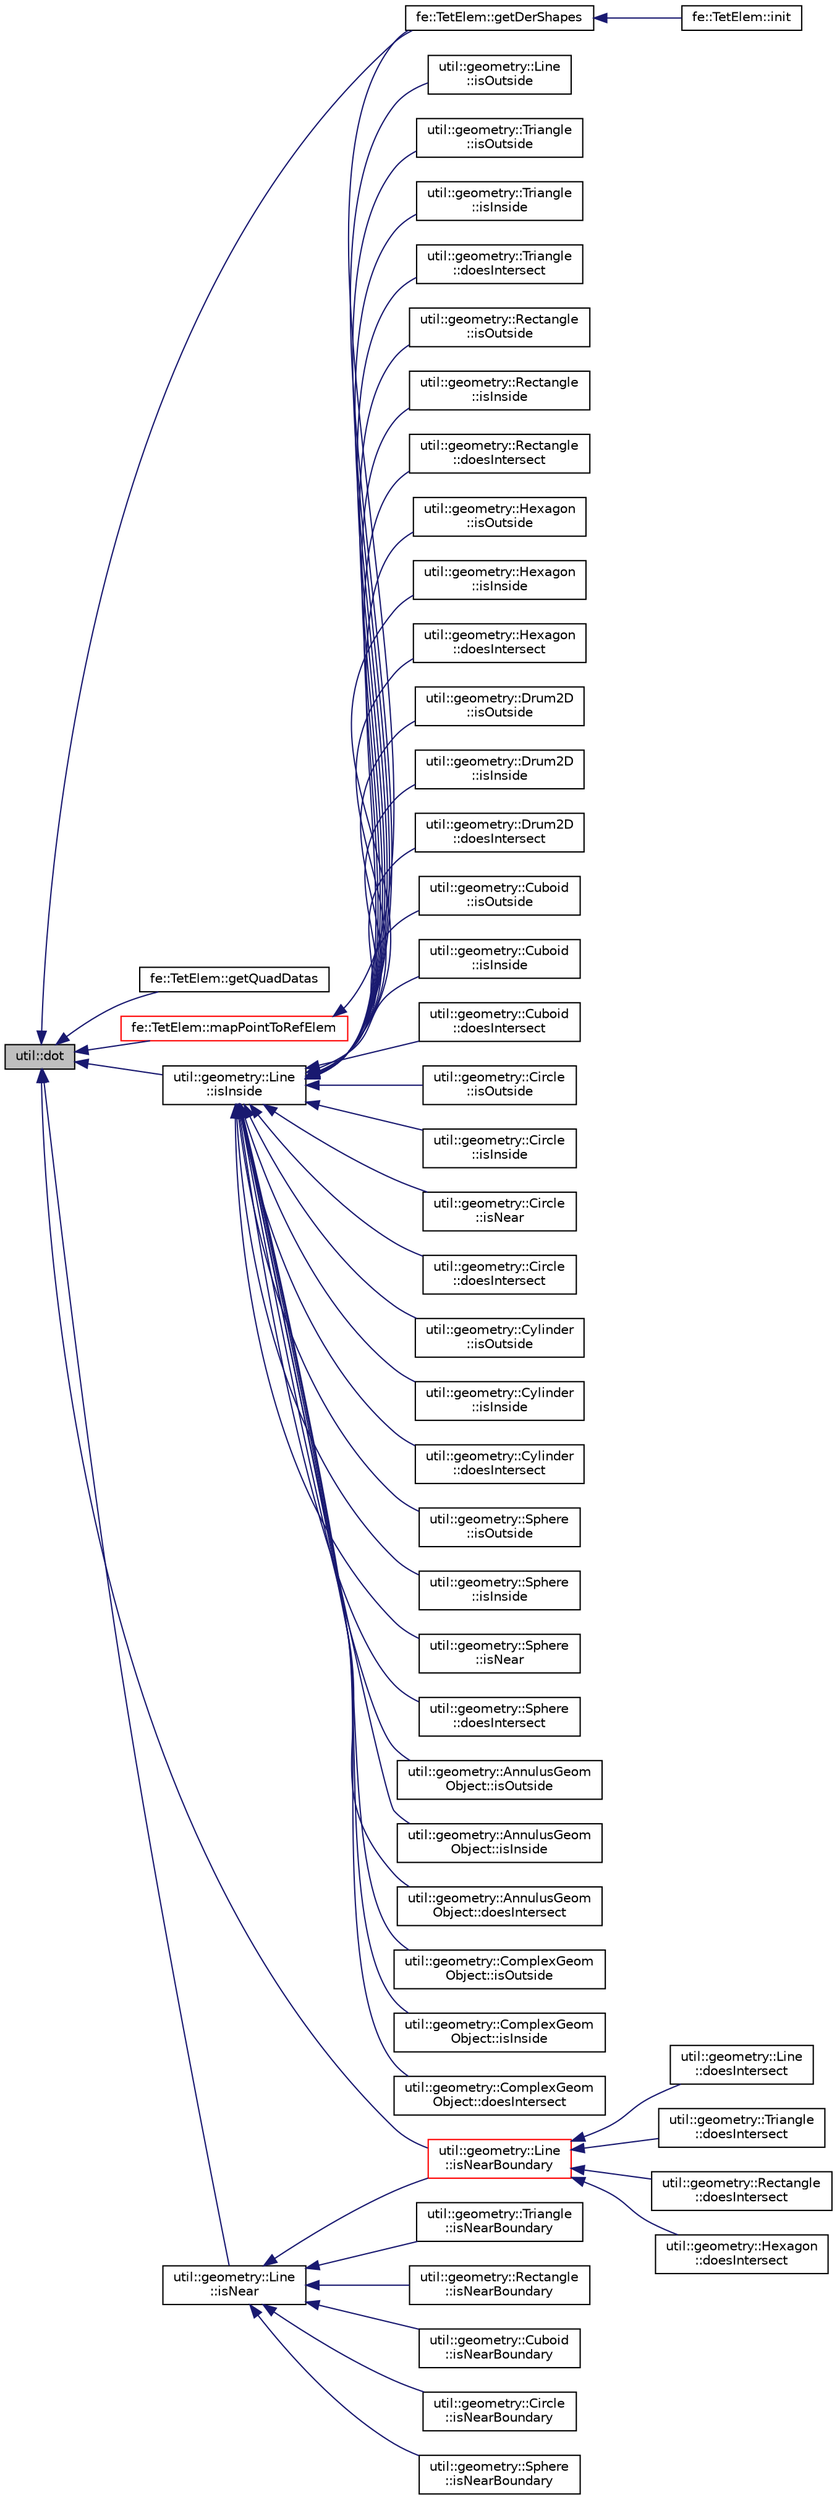 digraph "util::dot"
{
  edge [fontname="Helvetica",fontsize="10",labelfontname="Helvetica",labelfontsize="10"];
  node [fontname="Helvetica",fontsize="10",shape=record];
  rankdir="LR";
  Node152 [label="util::dot",height=0.2,width=0.4,color="black", fillcolor="grey75", style="filled", fontcolor="black"];
  Node152 -> Node153 [dir="back",color="midnightblue",fontsize="10",style="solid",fontname="Helvetica"];
  Node153 [label="fe::TetElem::getDerShapes",height=0.2,width=0.4,color="black", fillcolor="white", style="filled",URL="$classfe_1_1TetElem.html#a093bba69d7db17b0e5dcc7a8f00fb268",tooltip="Returns the values of derivative of shape function at point p. "];
  Node153 -> Node154 [dir="back",color="midnightblue",fontsize="10",style="solid",fontname="Helvetica"];
  Node154 [label="fe::TetElem::init",height=0.2,width=0.4,color="black", fillcolor="white", style="filled",URL="$classfe_1_1TetElem.html#a03cc619867e61ea3be3348f3d98c48cb",tooltip="Compute the quadrature points for triangle element. "];
  Node152 -> Node155 [dir="back",color="midnightblue",fontsize="10",style="solid",fontname="Helvetica"];
  Node155 [label="fe::TetElem::getQuadDatas",height=0.2,width=0.4,color="black", fillcolor="white", style="filled",URL="$classfe_1_1TetElem.html#a1e53cb40204c661265b6780d4c9c688a",tooltip="Get vector of quadrature data. "];
  Node152 -> Node156 [dir="back",color="midnightblue",fontsize="10",style="solid",fontname="Helvetica"];
  Node156 [label="util::geometry::Line\l::isInside",height=0.2,width=0.4,color="black", fillcolor="white", style="filled",URL="$classutil_1_1geometry_1_1Line.html#af3222bd1791a4d8fa102f4096dc2ca3c",tooltip="Checks if point is inside this object. "];
  Node156 -> Node157 [dir="back",color="midnightblue",fontsize="10",style="solid",fontname="Helvetica"];
  Node157 [label="util::geometry::Line\l::isOutside",height=0.2,width=0.4,color="black", fillcolor="white", style="filled",URL="$classutil_1_1geometry_1_1Line.html#a7fb9c5048a16cae3195048b32eb182d6",tooltip="Checks if point is outside of this object. "];
  Node156 -> Node158 [dir="back",color="midnightblue",fontsize="10",style="solid",fontname="Helvetica"];
  Node158 [label="util::geometry::Triangle\l::isOutside",height=0.2,width=0.4,color="black", fillcolor="white", style="filled",URL="$classutil_1_1geometry_1_1Triangle.html#a36c6c6bee6c0f5d7ba5e8db839fdeae6",tooltip="Checks if point is outside of this object. "];
  Node156 -> Node159 [dir="back",color="midnightblue",fontsize="10",style="solid",fontname="Helvetica"];
  Node159 [label="util::geometry::Triangle\l::isInside",height=0.2,width=0.4,color="black", fillcolor="white", style="filled",URL="$classutil_1_1geometry_1_1Triangle.html#a657a6acda31803b615f7cbe8c9dbca75",tooltip="Checks if box is completely inside. "];
  Node156 -> Node160 [dir="back",color="midnightblue",fontsize="10",style="solid",fontname="Helvetica"];
  Node160 [label="util::geometry::Triangle\l::doesIntersect",height=0.2,width=0.4,color="black", fillcolor="white", style="filled",URL="$classutil_1_1geometry_1_1Triangle.html#ab336b566e145a206185bf467ceb6ee4b",tooltip="Checks if box intersects this object. "];
  Node156 -> Node161 [dir="back",color="midnightblue",fontsize="10",style="solid",fontname="Helvetica"];
  Node161 [label="util::geometry::Rectangle\l::isOutside",height=0.2,width=0.4,color="black", fillcolor="white", style="filled",URL="$classutil_1_1geometry_1_1Rectangle.html#a8954847c9b4525d75a3e46c9e4688b5f",tooltip="Checks if point is outside of this object. "];
  Node156 -> Node162 [dir="back",color="midnightblue",fontsize="10",style="solid",fontname="Helvetica"];
  Node162 [label="util::geometry::Rectangle\l::isInside",height=0.2,width=0.4,color="black", fillcolor="white", style="filled",URL="$classutil_1_1geometry_1_1Rectangle.html#a75c59ae79702a69b68bb9a77a6c3d228",tooltip="Checks if box is completely inside. "];
  Node156 -> Node163 [dir="back",color="midnightblue",fontsize="10",style="solid",fontname="Helvetica"];
  Node163 [label="util::geometry::Rectangle\l::doesIntersect",height=0.2,width=0.4,color="black", fillcolor="white", style="filled",URL="$classutil_1_1geometry_1_1Rectangle.html#a724fa34b45f8754fde600ab3d9df8e0e",tooltip="Checks if box intersects this object. "];
  Node156 -> Node164 [dir="back",color="midnightblue",fontsize="10",style="solid",fontname="Helvetica"];
  Node164 [label="util::geometry::Hexagon\l::isOutside",height=0.2,width=0.4,color="black", fillcolor="white", style="filled",URL="$classutil_1_1geometry_1_1Hexagon.html#ad423a7602aaac6b4bcd5b0dbb79bc5a6",tooltip="Checks if point is outside of this object. "];
  Node156 -> Node165 [dir="back",color="midnightblue",fontsize="10",style="solid",fontname="Helvetica"];
  Node165 [label="util::geometry::Hexagon\l::isInside",height=0.2,width=0.4,color="black", fillcolor="white", style="filled",URL="$classutil_1_1geometry_1_1Hexagon.html#a090774f7ef43cd9cad2d70008aa0882f",tooltip="Checks if box is completely inside. "];
  Node156 -> Node166 [dir="back",color="midnightblue",fontsize="10",style="solid",fontname="Helvetica"];
  Node166 [label="util::geometry::Hexagon\l::doesIntersect",height=0.2,width=0.4,color="black", fillcolor="white", style="filled",URL="$classutil_1_1geometry_1_1Hexagon.html#a2f1cf0bef5883401f5b63a517168ffa6",tooltip="Checks if box intersects this object. "];
  Node156 -> Node167 [dir="back",color="midnightblue",fontsize="10",style="solid",fontname="Helvetica"];
  Node167 [label="util::geometry::Drum2D\l::isOutside",height=0.2,width=0.4,color="black", fillcolor="white", style="filled",URL="$classutil_1_1geometry_1_1Drum2D.html#a754a3f573359e988272e65109393f5bf",tooltip="Checks if point is outside of this object. "];
  Node156 -> Node168 [dir="back",color="midnightblue",fontsize="10",style="solid",fontname="Helvetica"];
  Node168 [label="util::geometry::Drum2D\l::isInside",height=0.2,width=0.4,color="black", fillcolor="white", style="filled",URL="$classutil_1_1geometry_1_1Drum2D.html#aa093f77301f351236427249fab32a4d5",tooltip="Checks if box is completely inside. "];
  Node156 -> Node169 [dir="back",color="midnightblue",fontsize="10",style="solid",fontname="Helvetica"];
  Node169 [label="util::geometry::Drum2D\l::doesIntersect",height=0.2,width=0.4,color="black", fillcolor="white", style="filled",URL="$classutil_1_1geometry_1_1Drum2D.html#a2a0fe6b9a648b051ddadb3dc4dd82cef",tooltip="Checks if box intersects this object. "];
  Node156 -> Node170 [dir="back",color="midnightblue",fontsize="10",style="solid",fontname="Helvetica"];
  Node170 [label="util::geometry::Cuboid\l::isOutside",height=0.2,width=0.4,color="black", fillcolor="white", style="filled",URL="$classutil_1_1geometry_1_1Cuboid.html#a08ee69ee9debe2e60ea2b0bf33015a21",tooltip="Checks if point is outside of this object. "];
  Node156 -> Node171 [dir="back",color="midnightblue",fontsize="10",style="solid",fontname="Helvetica"];
  Node171 [label="util::geometry::Cuboid\l::isInside",height=0.2,width=0.4,color="black", fillcolor="white", style="filled",URL="$classutil_1_1geometry_1_1Cuboid.html#aabfb6fb8ce91e729d9d009ebbb6efd18",tooltip="Checks if box is completely inside. "];
  Node156 -> Node172 [dir="back",color="midnightblue",fontsize="10",style="solid",fontname="Helvetica"];
  Node172 [label="util::geometry::Cuboid\l::doesIntersect",height=0.2,width=0.4,color="black", fillcolor="white", style="filled",URL="$classutil_1_1geometry_1_1Cuboid.html#a3c5ba8f887168ff7b4744323ae43f98a",tooltip="Checks if box intersects this object. "];
  Node156 -> Node173 [dir="back",color="midnightblue",fontsize="10",style="solid",fontname="Helvetica"];
  Node173 [label="util::geometry::Circle\l::isOutside",height=0.2,width=0.4,color="black", fillcolor="white", style="filled",URL="$classutil_1_1geometry_1_1Circle.html#a723c5c94007e544ef66879df73688940",tooltip="Checks if point is outside of this object. "];
  Node156 -> Node174 [dir="back",color="midnightblue",fontsize="10",style="solid",fontname="Helvetica"];
  Node174 [label="util::geometry::Circle\l::isInside",height=0.2,width=0.4,color="black", fillcolor="white", style="filled",URL="$classutil_1_1geometry_1_1Circle.html#aa862c874bf925581bdc810a461b3c50e",tooltip="Checks if box is completely inside. "];
  Node156 -> Node175 [dir="back",color="midnightblue",fontsize="10",style="solid",fontname="Helvetica"];
  Node175 [label="util::geometry::Circle\l::isNear",height=0.2,width=0.4,color="black", fillcolor="white", style="filled",URL="$classutil_1_1geometry_1_1Circle.html#a26974c271cfd557a362709cfadca18a4",tooltip="Checks if box is within given distance of this object. "];
  Node156 -> Node176 [dir="back",color="midnightblue",fontsize="10",style="solid",fontname="Helvetica"];
  Node176 [label="util::geometry::Circle\l::doesIntersect",height=0.2,width=0.4,color="black", fillcolor="white", style="filled",URL="$classutil_1_1geometry_1_1Circle.html#adbc338349dd5a7b81f7761055a19106e",tooltip="Checks if box intersects this object. "];
  Node156 -> Node177 [dir="back",color="midnightblue",fontsize="10",style="solid",fontname="Helvetica"];
  Node177 [label="util::geometry::Cylinder\l::isOutside",height=0.2,width=0.4,color="black", fillcolor="white", style="filled",URL="$classutil_1_1geometry_1_1Cylinder.html#a8bb8051ee06a341422c826d6710c6b38",tooltip="Checks if point is outside of this object. "];
  Node156 -> Node178 [dir="back",color="midnightblue",fontsize="10",style="solid",fontname="Helvetica"];
  Node178 [label="util::geometry::Cylinder\l::isInside",height=0.2,width=0.4,color="black", fillcolor="white", style="filled",URL="$classutil_1_1geometry_1_1Cylinder.html#a479419fd2f08bcd66f3a226ae3a050d3",tooltip="Checks if box is completely inside. "];
  Node156 -> Node179 [dir="back",color="midnightblue",fontsize="10",style="solid",fontname="Helvetica"];
  Node179 [label="util::geometry::Cylinder\l::doesIntersect",height=0.2,width=0.4,color="black", fillcolor="white", style="filled",URL="$classutil_1_1geometry_1_1Cylinder.html#af0d78ed9af0e4513a4e2cf96862ef232",tooltip="Checks if box intersects this object. "];
  Node156 -> Node180 [dir="back",color="midnightblue",fontsize="10",style="solid",fontname="Helvetica"];
  Node180 [label="util::geometry::Sphere\l::isOutside",height=0.2,width=0.4,color="black", fillcolor="white", style="filled",URL="$classutil_1_1geometry_1_1Sphere.html#a57d9cde6989f49359e6301793c59a1c0",tooltip="Checks if point is outside of this object. "];
  Node156 -> Node181 [dir="back",color="midnightblue",fontsize="10",style="solid",fontname="Helvetica"];
  Node181 [label="util::geometry::Sphere\l::isInside",height=0.2,width=0.4,color="black", fillcolor="white", style="filled",URL="$classutil_1_1geometry_1_1Sphere.html#a5109af3cdcaa98e879be6e79a51f7278",tooltip="Checks if box is completely inside. "];
  Node156 -> Node182 [dir="back",color="midnightblue",fontsize="10",style="solid",fontname="Helvetica"];
  Node182 [label="util::geometry::Sphere\l::isNear",height=0.2,width=0.4,color="black", fillcolor="white", style="filled",URL="$classutil_1_1geometry_1_1Sphere.html#af568776ec54d2ef7c99af31851ce0107",tooltip="Checks if box is within given distance of this object. "];
  Node156 -> Node183 [dir="back",color="midnightblue",fontsize="10",style="solid",fontname="Helvetica"];
  Node183 [label="util::geometry::Sphere\l::doesIntersect",height=0.2,width=0.4,color="black", fillcolor="white", style="filled",URL="$classutil_1_1geometry_1_1Sphere.html#a9a2f43face7b6ea785ae009527d49a3d",tooltip="Checks if box intersects this object. "];
  Node156 -> Node184 [dir="back",color="midnightblue",fontsize="10",style="solid",fontname="Helvetica"];
  Node184 [label="util::geometry::AnnulusGeom\lObject::isOutside",height=0.2,width=0.4,color="black", fillcolor="white", style="filled",URL="$classutil_1_1geometry_1_1AnnulusGeomObject.html#abf4376e5101ed6a016f0e3034f3c7d7a",tooltip="Checks if point is outside of this object. "];
  Node156 -> Node185 [dir="back",color="midnightblue",fontsize="10",style="solid",fontname="Helvetica"];
  Node185 [label="util::geometry::AnnulusGeom\lObject::isInside",height=0.2,width=0.4,color="black", fillcolor="white", style="filled",URL="$classutil_1_1geometry_1_1AnnulusGeomObject.html#a49d30c1b21a8f859a44fa72fd7c1efda",tooltip="Checks if box is completely inside. "];
  Node156 -> Node186 [dir="back",color="midnightblue",fontsize="10",style="solid",fontname="Helvetica"];
  Node186 [label="util::geometry::AnnulusGeom\lObject::doesIntersect",height=0.2,width=0.4,color="black", fillcolor="white", style="filled",URL="$classutil_1_1geometry_1_1AnnulusGeomObject.html#a28f16ee14996fe9579a2aa05ad62f09d",tooltip="Checks if box intersects this object. "];
  Node156 -> Node187 [dir="back",color="midnightblue",fontsize="10",style="solid",fontname="Helvetica"];
  Node187 [label="util::geometry::ComplexGeom\lObject::isOutside",height=0.2,width=0.4,color="black", fillcolor="white", style="filled",URL="$classutil_1_1geometry_1_1ComplexGeomObject.html#a2bfb26970ad59f9d7234f7e9bc684fdc",tooltip="Checks if point is outside of this object. "];
  Node156 -> Node188 [dir="back",color="midnightblue",fontsize="10",style="solid",fontname="Helvetica"];
  Node188 [label="util::geometry::ComplexGeom\lObject::isInside",height=0.2,width=0.4,color="black", fillcolor="white", style="filled",URL="$classutil_1_1geometry_1_1ComplexGeomObject.html#a571648b966d735daba34f56f772e930d",tooltip="Checks if box is completely inside. "];
  Node156 -> Node189 [dir="back",color="midnightblue",fontsize="10",style="solid",fontname="Helvetica"];
  Node189 [label="util::geometry::ComplexGeom\lObject::doesIntersect",height=0.2,width=0.4,color="black", fillcolor="white", style="filled",URL="$classutil_1_1geometry_1_1ComplexGeomObject.html#a98eb3e920ddff46b4913cfcdce1f96e6",tooltip="Checks if box intersects this object. "];
  Node152 -> Node190 [dir="back",color="midnightblue",fontsize="10",style="solid",fontname="Helvetica"];
  Node190 [label="util::geometry::Line\l::isNear",height=0.2,width=0.4,color="black", fillcolor="white", style="filled",URL="$classutil_1_1geometry_1_1Line.html#a7c3409e5d8a1025bdbf72d664ded6d03",tooltip="Checks if point is within given distance of this object. "];
  Node190 -> Node191 [dir="back",color="midnightblue",fontsize="10",style="solid",fontname="Helvetica"];
  Node191 [label="util::geometry::Line\l::isNearBoundary",height=0.2,width=0.4,color="red", fillcolor="white", style="filled",URL="$classutil_1_1geometry_1_1Line.html#a3eca2640ef36978ada44a3bb2926a56d",tooltip="Checks if point is within given distance of this object. "];
  Node191 -> Node192 [dir="back",color="midnightblue",fontsize="10",style="solid",fontname="Helvetica"];
  Node192 [label="util::geometry::Line\l::doesIntersect",height=0.2,width=0.4,color="black", fillcolor="white", style="filled",URL="$classutil_1_1geometry_1_1Line.html#af3f54529ec0d95832f2c42702d36e592",tooltip="Checks if point lies exactly on the boundary. "];
  Node191 -> Node193 [dir="back",color="midnightblue",fontsize="10",style="solid",fontname="Helvetica"];
  Node193 [label="util::geometry::Triangle\l::doesIntersect",height=0.2,width=0.4,color="black", fillcolor="white", style="filled",URL="$classutil_1_1geometry_1_1Triangle.html#afe163c48422ea328a60a5f24800106d7",tooltip="Checks if point lies exactly on the boundary. "];
  Node191 -> Node194 [dir="back",color="midnightblue",fontsize="10",style="solid",fontname="Helvetica"];
  Node194 [label="util::geometry::Rectangle\l::doesIntersect",height=0.2,width=0.4,color="black", fillcolor="white", style="filled",URL="$classutil_1_1geometry_1_1Rectangle.html#ae3efcb7a2461c14acadee84e1a808f0d",tooltip="Checks if point lies exactly on the boundary. "];
  Node191 -> Node195 [dir="back",color="midnightblue",fontsize="10",style="solid",fontname="Helvetica"];
  Node195 [label="util::geometry::Hexagon\l::doesIntersect",height=0.2,width=0.4,color="black", fillcolor="white", style="filled",URL="$classutil_1_1geometry_1_1Hexagon.html#a50a2b3aef62673ab053ecc36c3f6e8d1",tooltip="Checks if point lies exactly on the boundary. "];
  Node190 -> Node203 [dir="back",color="midnightblue",fontsize="10",style="solid",fontname="Helvetica"];
  Node203 [label="util::geometry::Triangle\l::isNearBoundary",height=0.2,width=0.4,color="black", fillcolor="white", style="filled",URL="$classutil_1_1geometry_1_1Triangle.html#acb456b295759ed55756a75b3530b21ee",tooltip="Checks if point is within given distance of this object. "];
  Node190 -> Node204 [dir="back",color="midnightblue",fontsize="10",style="solid",fontname="Helvetica"];
  Node204 [label="util::geometry::Rectangle\l::isNearBoundary",height=0.2,width=0.4,color="black", fillcolor="white", style="filled",URL="$classutil_1_1geometry_1_1Rectangle.html#a0215c1b51031c4255eb3bd13d22a5a84",tooltip="Checks if point is within given distance of this object. "];
  Node190 -> Node205 [dir="back",color="midnightblue",fontsize="10",style="solid",fontname="Helvetica"];
  Node205 [label="util::geometry::Cuboid\l::isNearBoundary",height=0.2,width=0.4,color="black", fillcolor="white", style="filled",URL="$classutil_1_1geometry_1_1Cuboid.html#af789d5a0778714f519224e3910c6a51f",tooltip="Checks if point is within given distance of this object. "];
  Node190 -> Node206 [dir="back",color="midnightblue",fontsize="10",style="solid",fontname="Helvetica"];
  Node206 [label="util::geometry::Circle\l::isNearBoundary",height=0.2,width=0.4,color="black", fillcolor="white", style="filled",URL="$classutil_1_1geometry_1_1Circle.html#ae0ab3701d36bc96a23f858427445c773",tooltip="Checks if point is within given distance of this object. "];
  Node190 -> Node207 [dir="back",color="midnightblue",fontsize="10",style="solid",fontname="Helvetica"];
  Node207 [label="util::geometry::Sphere\l::isNearBoundary",height=0.2,width=0.4,color="black", fillcolor="white", style="filled",URL="$classutil_1_1geometry_1_1Sphere.html#ab883e9db7deee5ace12daf734893de7c",tooltip="Checks if point is within given distance of this object. "];
  Node152 -> Node191 [dir="back",color="midnightblue",fontsize="10",style="solid",fontname="Helvetica"];
  Node152 -> Node208 [dir="back",color="midnightblue",fontsize="10",style="solid",fontname="Helvetica"];
  Node208 [label="fe::TetElem::mapPointToRefElem",height=0.2,width=0.4,color="red", fillcolor="white", style="filled",URL="$classfe_1_1TetElem.html#ab608ed3b2fc3948fabcbec3734d34f45",tooltip="Maps point p in a given element to the reference element. "];
  Node208 -> Node153 [dir="back",color="midnightblue",fontsize="10",style="solid",fontname="Helvetica"];
}
